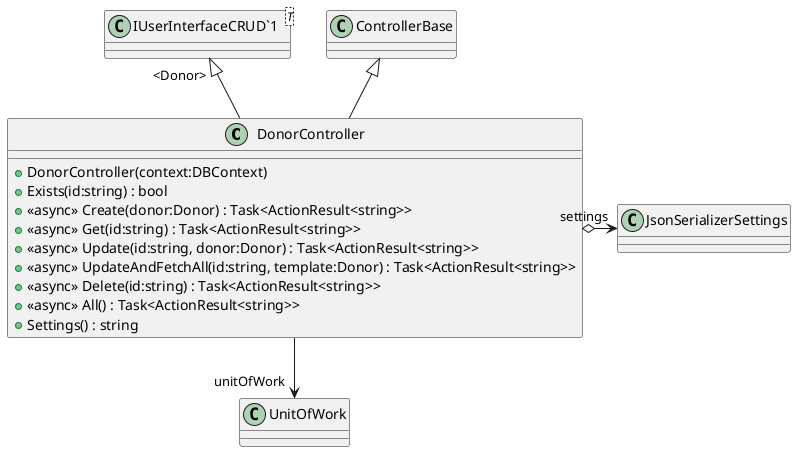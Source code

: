 @startuml
class DonorController {
    + DonorController(context:DBContext)
    + Exists(id:string) : bool
    + <<async>> Create(donor:Donor) : Task<ActionResult<string>>
    + <<async>> Get(id:string) : Task<ActionResult<string>>
    + <<async>> Update(id:string, donor:Donor) : Task<ActionResult<string>>
    + <<async>> UpdateAndFetchAll(id:string, template:Donor) : Task<ActionResult<string>>
    + <<async>> Delete(id:string) : Task<ActionResult<string>>
    + <<async>> All() : Task<ActionResult<string>>
    + Settings() : string
}
class "IUserInterfaceCRUD`1"<T> {
}
ControllerBase <|-- DonorController
"IUserInterfaceCRUD`1" "<Donor>" <|-- DonorController
DonorController --> "unitOfWork" UnitOfWork
DonorController o-> "settings" JsonSerializerSettings
@enduml
